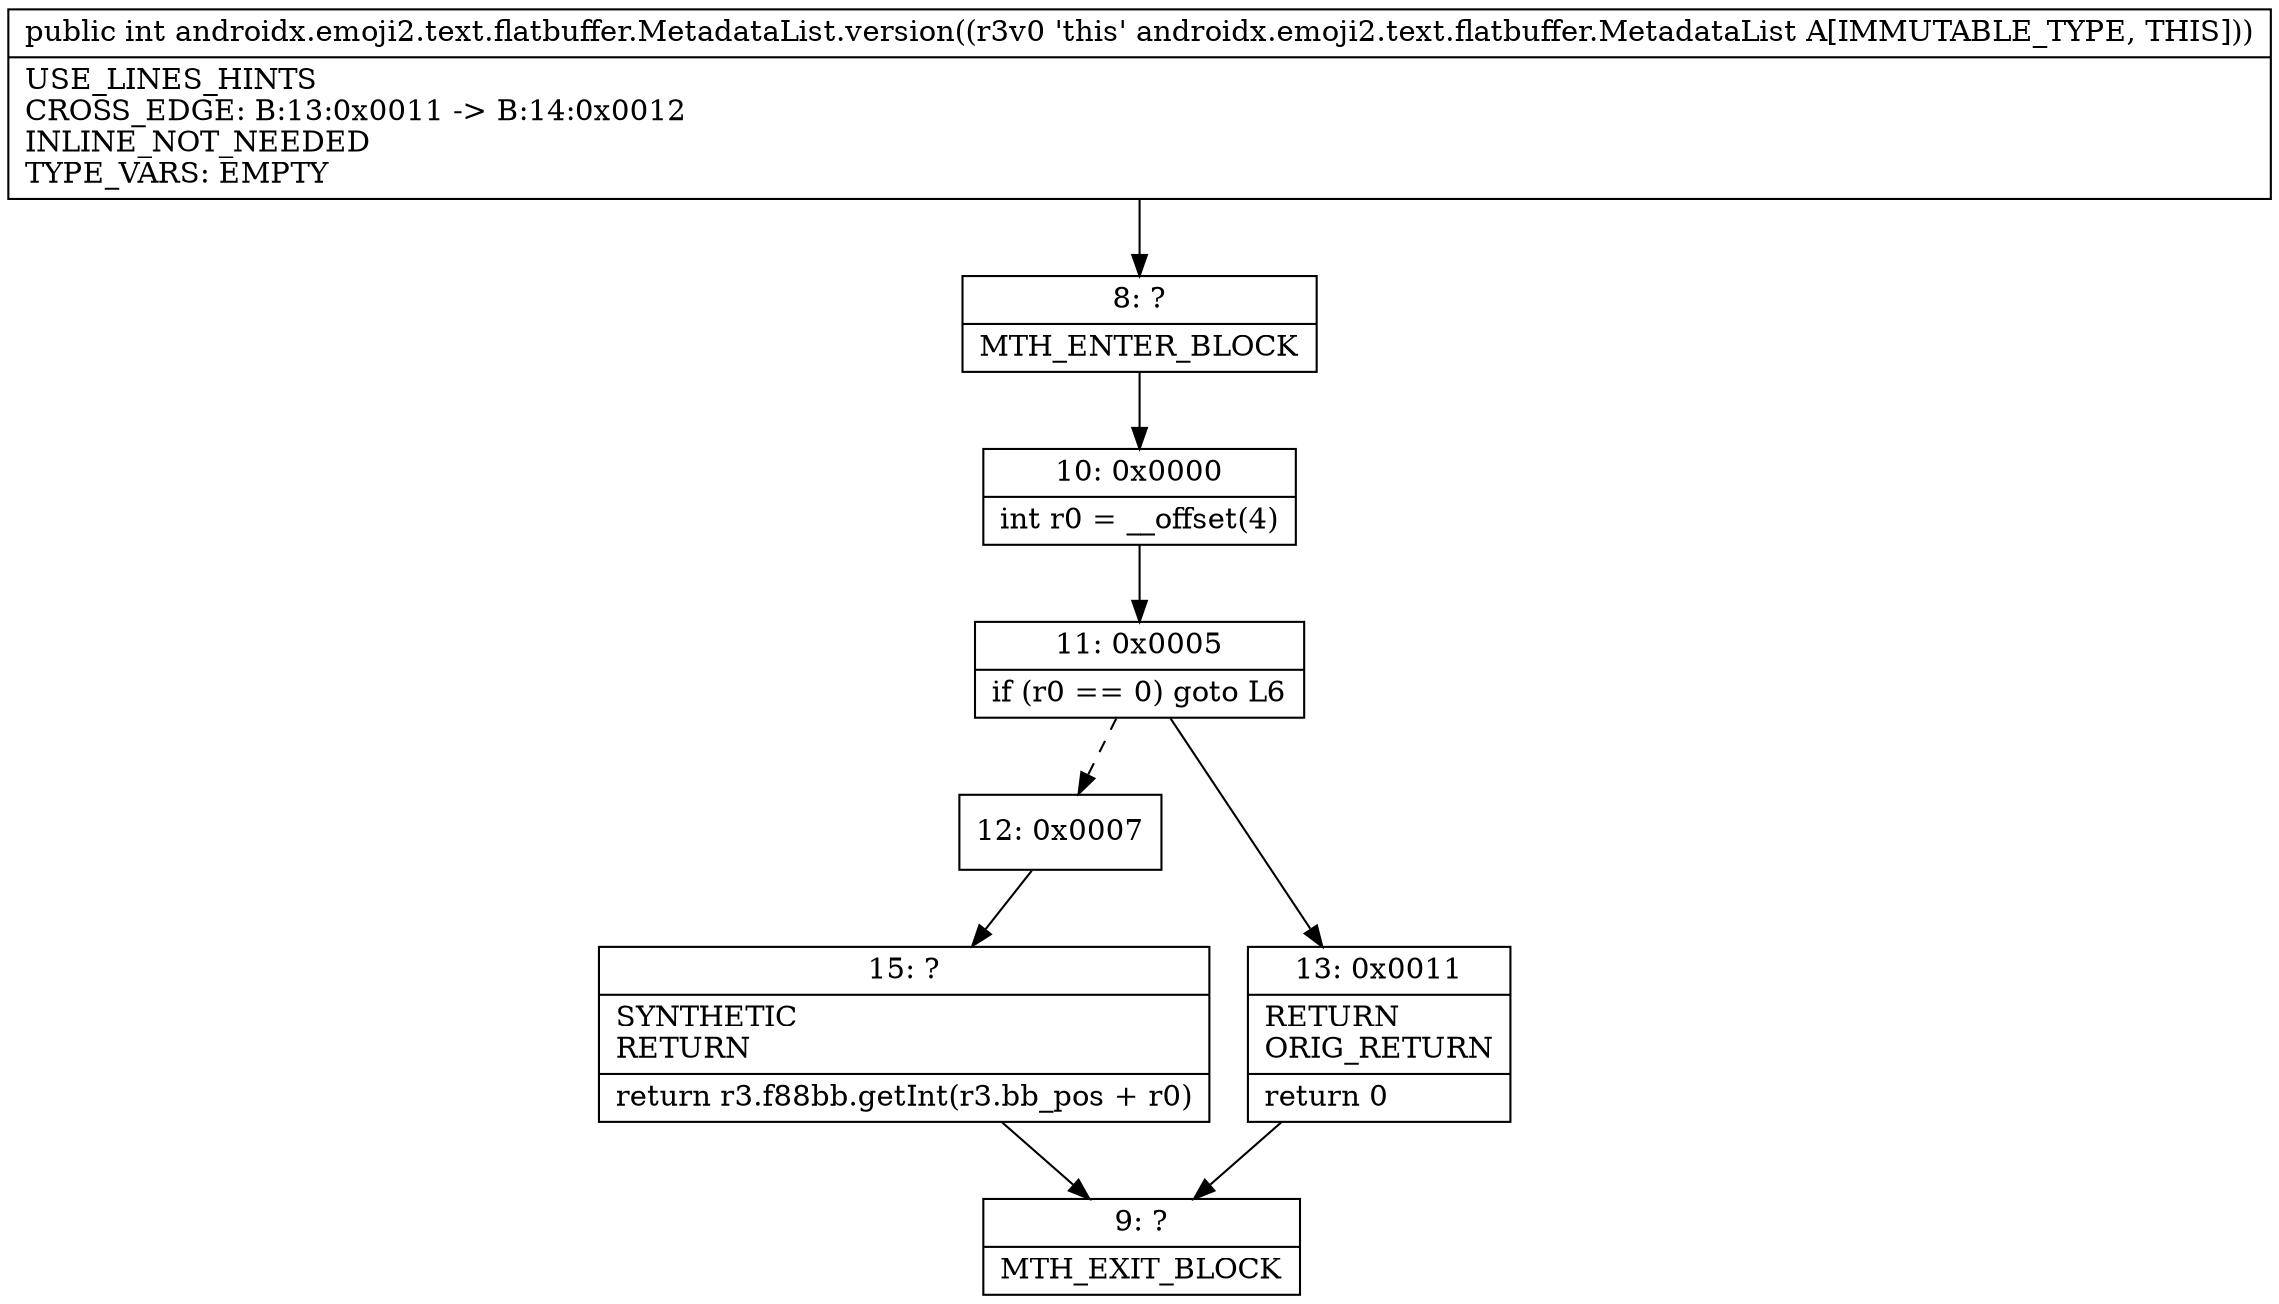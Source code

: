 digraph "CFG forandroidx.emoji2.text.flatbuffer.MetadataList.version()I" {
Node_8 [shape=record,label="{8\:\ ?|MTH_ENTER_BLOCK\l}"];
Node_10 [shape=record,label="{10\:\ 0x0000|int r0 = __offset(4)\l}"];
Node_11 [shape=record,label="{11\:\ 0x0005|if (r0 == 0) goto L6\l}"];
Node_12 [shape=record,label="{12\:\ 0x0007}"];
Node_15 [shape=record,label="{15\:\ ?|SYNTHETIC\lRETURN\l|return r3.f88bb.getInt(r3.bb_pos + r0)\l}"];
Node_9 [shape=record,label="{9\:\ ?|MTH_EXIT_BLOCK\l}"];
Node_13 [shape=record,label="{13\:\ 0x0011|RETURN\lORIG_RETURN\l|return 0\l}"];
MethodNode[shape=record,label="{public int androidx.emoji2.text.flatbuffer.MetadataList.version((r3v0 'this' androidx.emoji2.text.flatbuffer.MetadataList A[IMMUTABLE_TYPE, THIS]))  | USE_LINES_HINTS\lCROSS_EDGE: B:13:0x0011 \-\> B:14:0x0012\lINLINE_NOT_NEEDED\lTYPE_VARS: EMPTY\l}"];
MethodNode -> Node_8;Node_8 -> Node_10;
Node_10 -> Node_11;
Node_11 -> Node_12[style=dashed];
Node_11 -> Node_13;
Node_12 -> Node_15;
Node_15 -> Node_9;
Node_13 -> Node_9;
}

